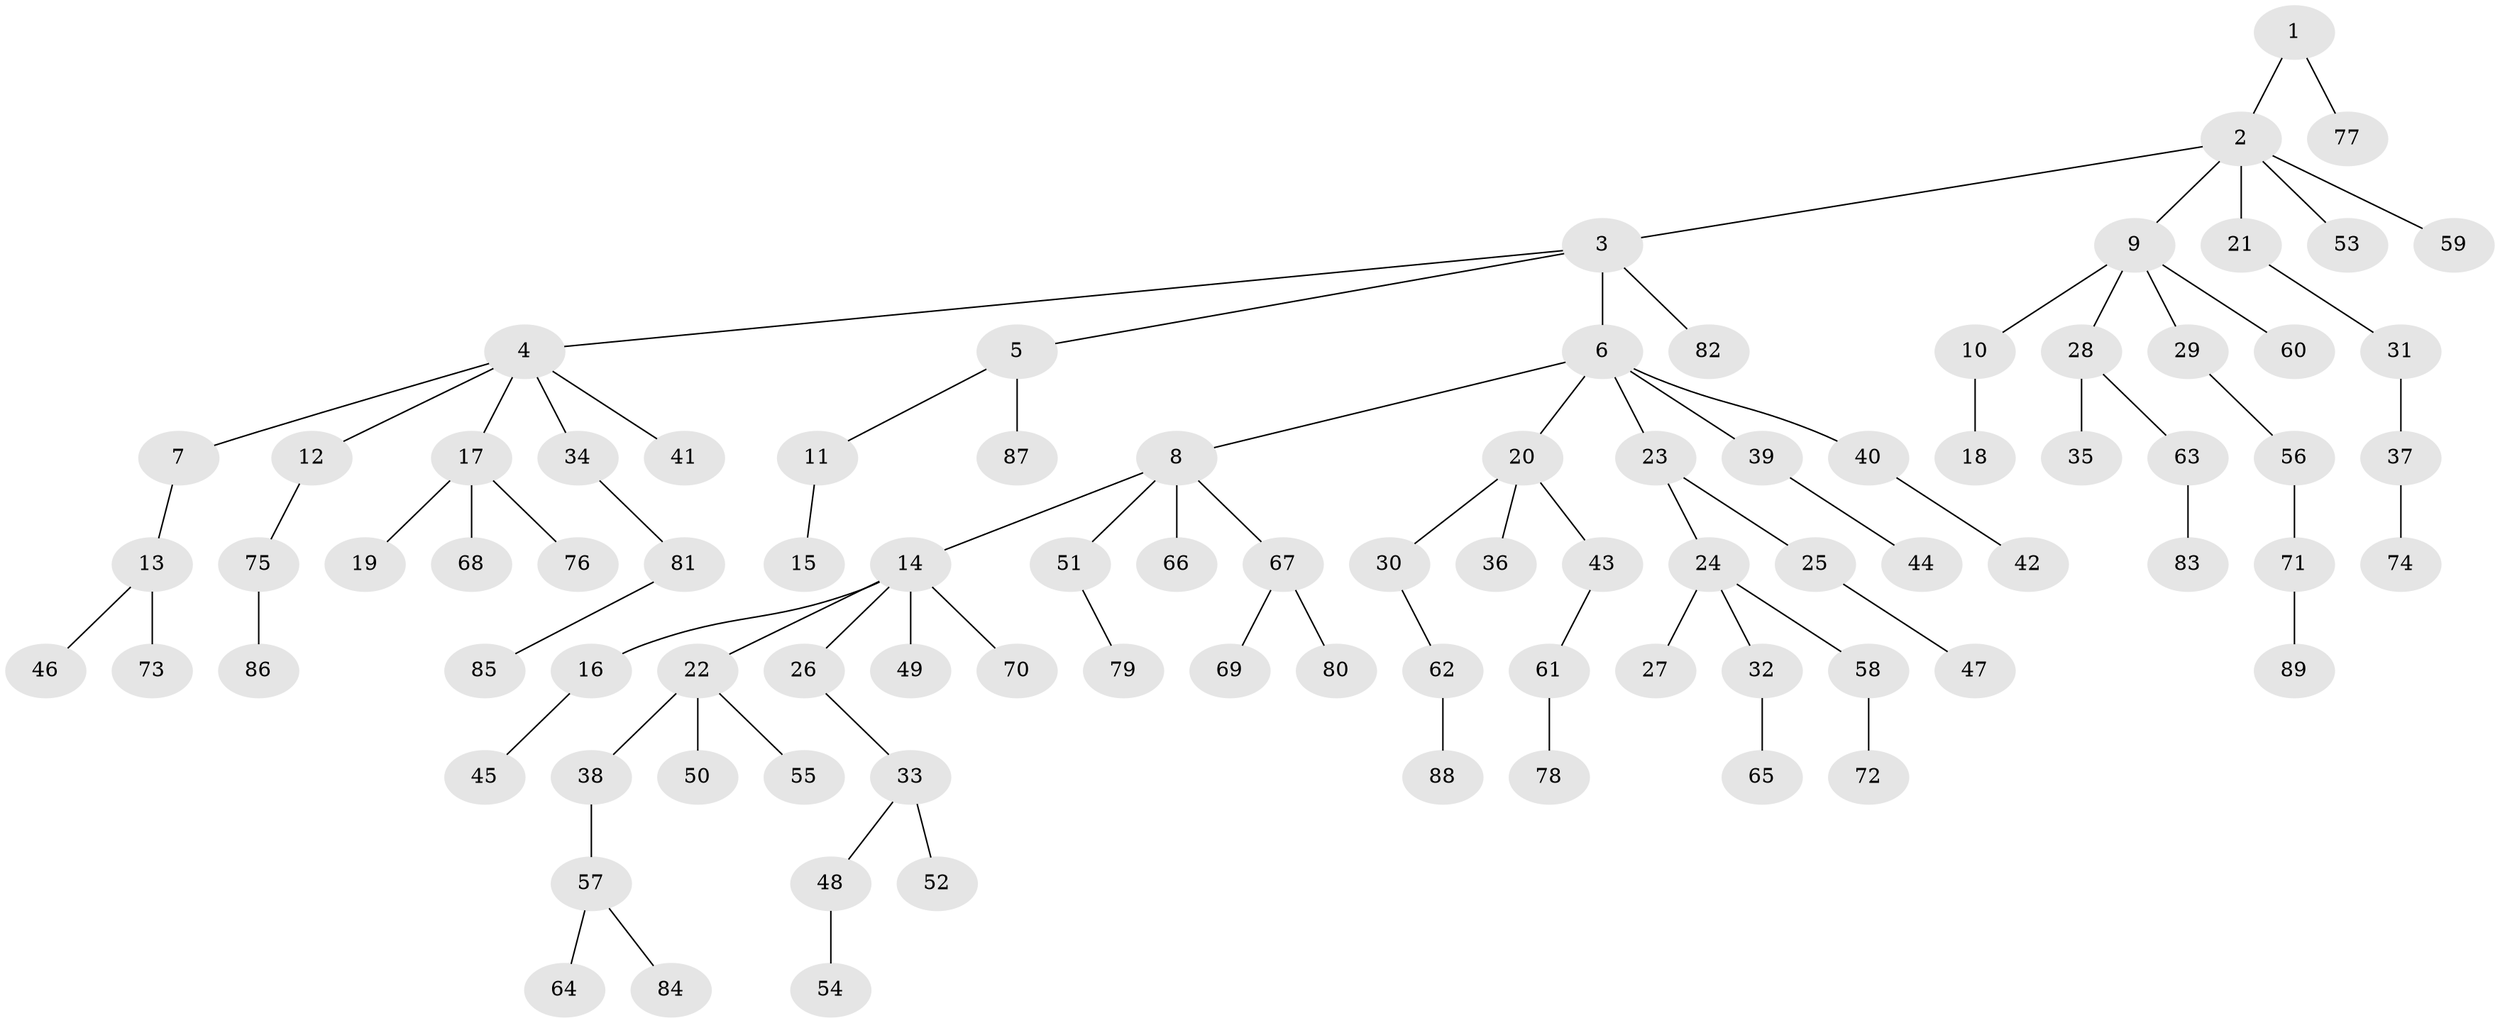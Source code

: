 // Generated by graph-tools (version 1.1) at 2025/11/02/27/25 16:11:28]
// undirected, 89 vertices, 88 edges
graph export_dot {
graph [start="1"]
  node [color=gray90,style=filled];
  1;
  2;
  3;
  4;
  5;
  6;
  7;
  8;
  9;
  10;
  11;
  12;
  13;
  14;
  15;
  16;
  17;
  18;
  19;
  20;
  21;
  22;
  23;
  24;
  25;
  26;
  27;
  28;
  29;
  30;
  31;
  32;
  33;
  34;
  35;
  36;
  37;
  38;
  39;
  40;
  41;
  42;
  43;
  44;
  45;
  46;
  47;
  48;
  49;
  50;
  51;
  52;
  53;
  54;
  55;
  56;
  57;
  58;
  59;
  60;
  61;
  62;
  63;
  64;
  65;
  66;
  67;
  68;
  69;
  70;
  71;
  72;
  73;
  74;
  75;
  76;
  77;
  78;
  79;
  80;
  81;
  82;
  83;
  84;
  85;
  86;
  87;
  88;
  89;
  1 -- 2;
  1 -- 77;
  2 -- 3;
  2 -- 9;
  2 -- 21;
  2 -- 53;
  2 -- 59;
  3 -- 4;
  3 -- 5;
  3 -- 6;
  3 -- 82;
  4 -- 7;
  4 -- 12;
  4 -- 17;
  4 -- 34;
  4 -- 41;
  5 -- 11;
  5 -- 87;
  6 -- 8;
  6 -- 20;
  6 -- 23;
  6 -- 39;
  6 -- 40;
  7 -- 13;
  8 -- 14;
  8 -- 51;
  8 -- 66;
  8 -- 67;
  9 -- 10;
  9 -- 28;
  9 -- 29;
  9 -- 60;
  10 -- 18;
  11 -- 15;
  12 -- 75;
  13 -- 46;
  13 -- 73;
  14 -- 16;
  14 -- 22;
  14 -- 26;
  14 -- 49;
  14 -- 70;
  16 -- 45;
  17 -- 19;
  17 -- 68;
  17 -- 76;
  20 -- 30;
  20 -- 36;
  20 -- 43;
  21 -- 31;
  22 -- 38;
  22 -- 50;
  22 -- 55;
  23 -- 24;
  23 -- 25;
  24 -- 27;
  24 -- 32;
  24 -- 58;
  25 -- 47;
  26 -- 33;
  28 -- 35;
  28 -- 63;
  29 -- 56;
  30 -- 62;
  31 -- 37;
  32 -- 65;
  33 -- 48;
  33 -- 52;
  34 -- 81;
  37 -- 74;
  38 -- 57;
  39 -- 44;
  40 -- 42;
  43 -- 61;
  48 -- 54;
  51 -- 79;
  56 -- 71;
  57 -- 64;
  57 -- 84;
  58 -- 72;
  61 -- 78;
  62 -- 88;
  63 -- 83;
  67 -- 69;
  67 -- 80;
  71 -- 89;
  75 -- 86;
  81 -- 85;
}
